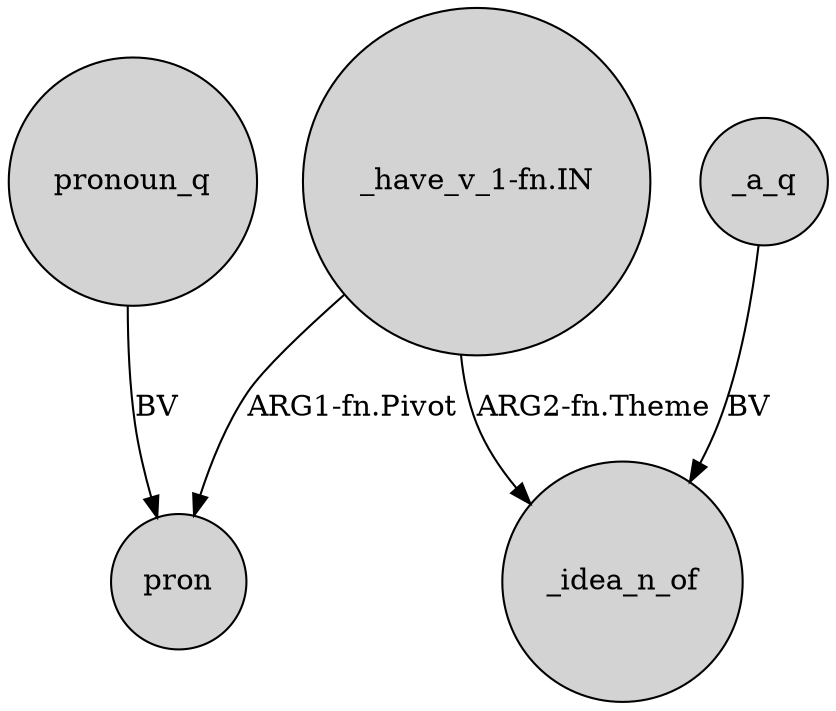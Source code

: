 digraph {
	node [shape=circle style=filled]
	"_have_v_1-fn.IN" -> pron [label="ARG1-fn.Pivot"]
	_a_q -> _idea_n_of [label=BV]
	"_have_v_1-fn.IN" -> _idea_n_of [label="ARG2-fn.Theme"]
	pronoun_q -> pron [label=BV]
}
